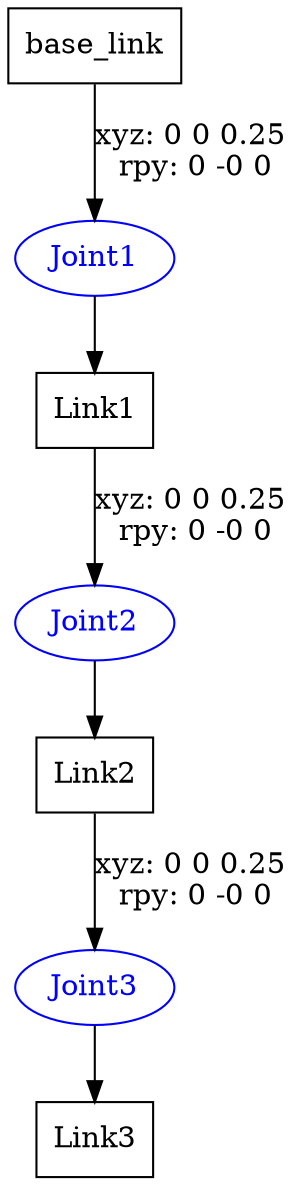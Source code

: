 digraph G {
node [shape=box];
"base_link" [label="base_link"];
"Link1" [label="Link1"];
"Link2" [label="Link2"];
"Link3" [label="Link3"];
node [shape=ellipse, color=blue, fontcolor=blue];
"base_link" -> "Joint1" [label="xyz: 0 0 0.25 \nrpy: 0 -0 0"]
"Joint1" -> "Link1"
"Link1" -> "Joint2" [label="xyz: 0 0 0.25 \nrpy: 0 -0 0"]
"Joint2" -> "Link2"
"Link2" -> "Joint3" [label="xyz: 0 0 0.25 \nrpy: 0 -0 0"]
"Joint3" -> "Link3"
}
